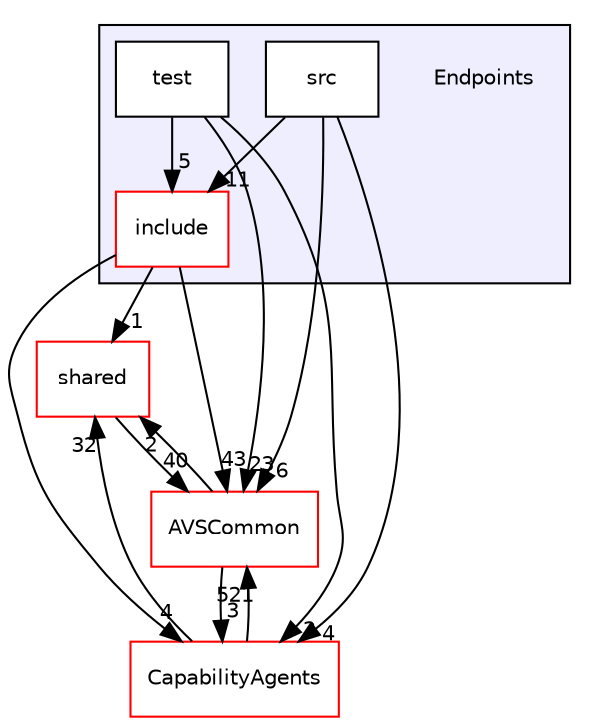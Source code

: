 digraph "/workplace/avs-device-sdk/Endpoints" {
  compound=true
  node [ fontsize="10", fontname="Helvetica"];
  edge [ labelfontsize="10", labelfontname="Helvetica"];
  subgraph clusterdir_0a90cfc4c6fc93350190d2c91cca5e69 {
    graph [ bgcolor="#eeeeff", pencolor="black", label="" URL="dir_0a90cfc4c6fc93350190d2c91cca5e69.html"];
    dir_0a90cfc4c6fc93350190d2c91cca5e69 [shape=plaintext label="Endpoints"];
    dir_7a58df4bcbb68d87015859ee7ca53249 [shape=box label="include" color="red" fillcolor="white" style="filled" URL="dir_7a58df4bcbb68d87015859ee7ca53249.html"];
    dir_e1fb5485b87f3a7aca77289e7fd9cb2a [shape=box label="src" color="black" fillcolor="white" style="filled" URL="dir_e1fb5485b87f3a7aca77289e7fd9cb2a.html"];
    dir_8129760450274e680fc326a2191f6766 [shape=box label="test" color="black" fillcolor="white" style="filled" URL="dir_8129760450274e680fc326a2191f6766.html"];
  }
  dir_9982052f7ce695d12571567315b2fafa [shape=box label="shared" fillcolor="white" style="filled" color="red" URL="dir_9982052f7ce695d12571567315b2fafa.html"];
  dir_7cf910bd1d7603f12ef47ff650cec893 [shape=box label="CapabilityAgents" fillcolor="white" style="filled" color="red" URL="dir_7cf910bd1d7603f12ef47ff650cec893.html"];
  dir_13e65effb2bde530b17b3d5eefcd0266 [shape=box label="AVSCommon" fillcolor="white" style="filled" color="red" URL="dir_13e65effb2bde530b17b3d5eefcd0266.html"];
  dir_e1fb5485b87f3a7aca77289e7fd9cb2a->dir_7cf910bd1d7603f12ef47ff650cec893 [headlabel="4", labeldistance=1.5 headhref="dir_000652_000423.html"];
  dir_e1fb5485b87f3a7aca77289e7fd9cb2a->dir_13e65effb2bde530b17b3d5eefcd0266 [headlabel="6", labeldistance=1.5 headhref="dir_000652_000017.html"];
  dir_e1fb5485b87f3a7aca77289e7fd9cb2a->dir_7a58df4bcbb68d87015859ee7ca53249 [headlabel="11", labeldistance=1.5 headhref="dir_000652_000342.html"];
  dir_9982052f7ce695d12571567315b2fafa->dir_13e65effb2bde530b17b3d5eefcd0266 [headlabel="40", labeldistance=1.5 headhref="dir_000116_000017.html"];
  dir_7cf910bd1d7603f12ef47ff650cec893->dir_9982052f7ce695d12571567315b2fafa [headlabel="32", labeldistance=1.5 headhref="dir_000423_000116.html"];
  dir_7cf910bd1d7603f12ef47ff650cec893->dir_13e65effb2bde530b17b3d5eefcd0266 [headlabel="521", labeldistance=1.5 headhref="dir_000423_000017.html"];
  dir_13e65effb2bde530b17b3d5eefcd0266->dir_9982052f7ce695d12571567315b2fafa [headlabel="2", labeldistance=1.5 headhref="dir_000017_000116.html"];
  dir_13e65effb2bde530b17b3d5eefcd0266->dir_7cf910bd1d7603f12ef47ff650cec893 [headlabel="3", labeldistance=1.5 headhref="dir_000017_000423.html"];
  dir_8129760450274e680fc326a2191f6766->dir_7cf910bd1d7603f12ef47ff650cec893 [headlabel="2", labeldistance=1.5 headhref="dir_000653_000423.html"];
  dir_8129760450274e680fc326a2191f6766->dir_13e65effb2bde530b17b3d5eefcd0266 [headlabel="23", labeldistance=1.5 headhref="dir_000653_000017.html"];
  dir_8129760450274e680fc326a2191f6766->dir_7a58df4bcbb68d87015859ee7ca53249 [headlabel="5", labeldistance=1.5 headhref="dir_000653_000342.html"];
  dir_7a58df4bcbb68d87015859ee7ca53249->dir_9982052f7ce695d12571567315b2fafa [headlabel="1", labeldistance=1.5 headhref="dir_000342_000116.html"];
  dir_7a58df4bcbb68d87015859ee7ca53249->dir_7cf910bd1d7603f12ef47ff650cec893 [headlabel="4", labeldistance=1.5 headhref="dir_000342_000423.html"];
  dir_7a58df4bcbb68d87015859ee7ca53249->dir_13e65effb2bde530b17b3d5eefcd0266 [headlabel="43", labeldistance=1.5 headhref="dir_000342_000017.html"];
}

